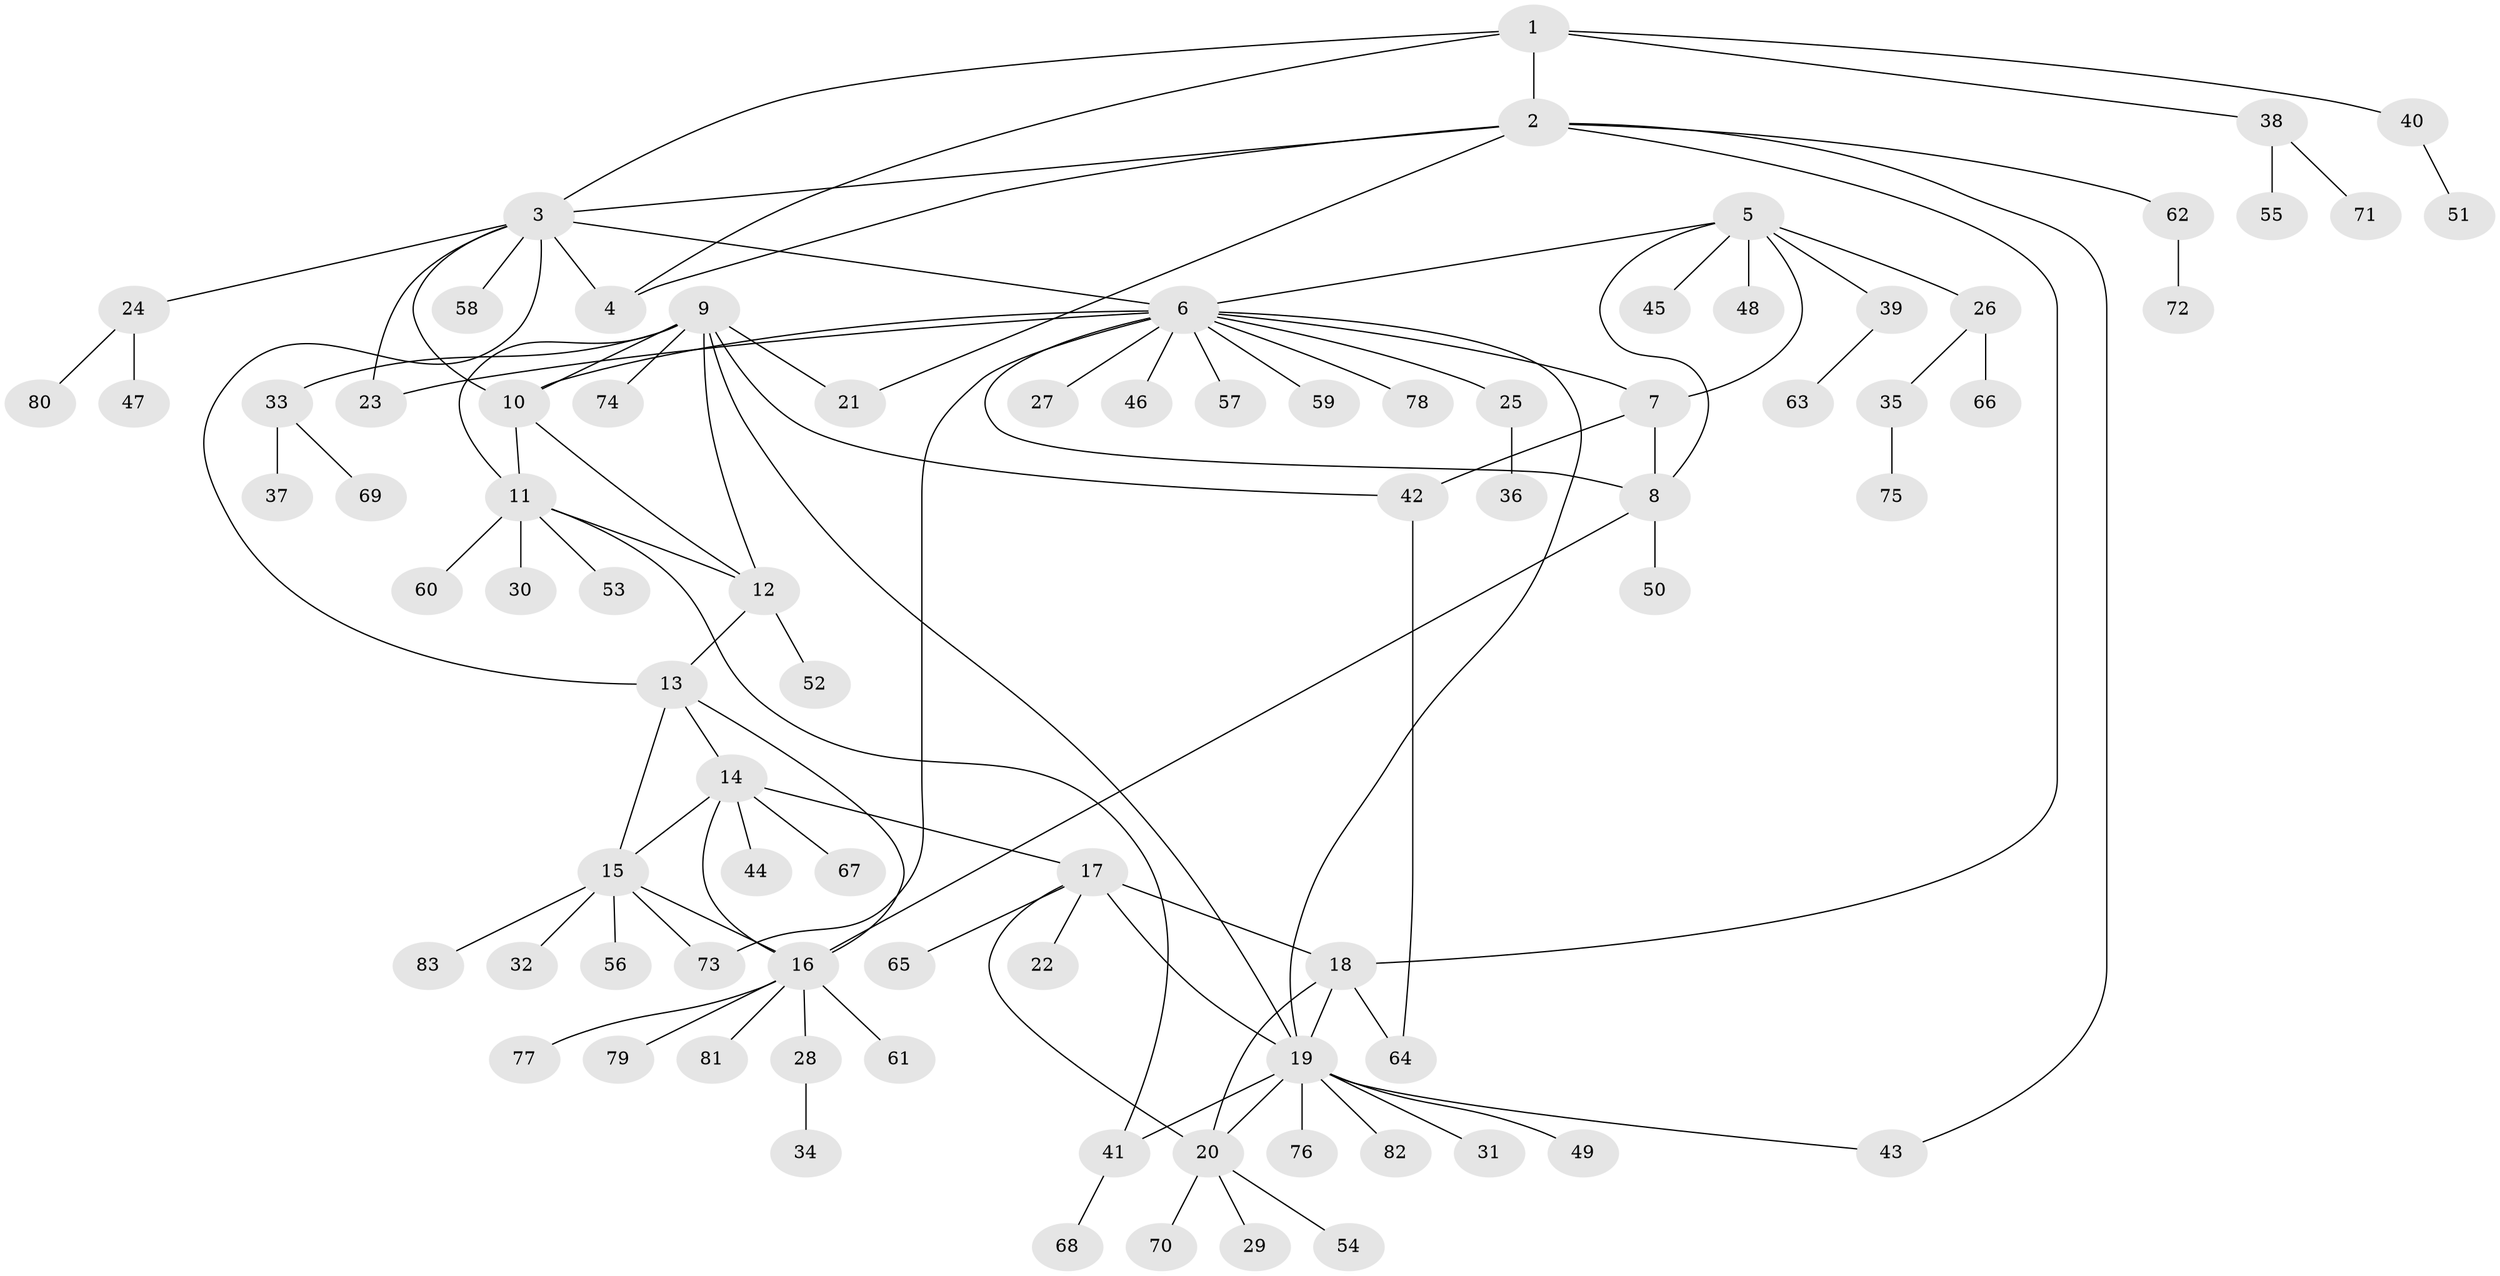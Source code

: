 // Generated by graph-tools (version 1.1) at 2025/26/03/09/25 03:26:37]
// undirected, 83 vertices, 110 edges
graph export_dot {
graph [start="1"]
  node [color=gray90,style=filled];
  1;
  2;
  3;
  4;
  5;
  6;
  7;
  8;
  9;
  10;
  11;
  12;
  13;
  14;
  15;
  16;
  17;
  18;
  19;
  20;
  21;
  22;
  23;
  24;
  25;
  26;
  27;
  28;
  29;
  30;
  31;
  32;
  33;
  34;
  35;
  36;
  37;
  38;
  39;
  40;
  41;
  42;
  43;
  44;
  45;
  46;
  47;
  48;
  49;
  50;
  51;
  52;
  53;
  54;
  55;
  56;
  57;
  58;
  59;
  60;
  61;
  62;
  63;
  64;
  65;
  66;
  67;
  68;
  69;
  70;
  71;
  72;
  73;
  74;
  75;
  76;
  77;
  78;
  79;
  80;
  81;
  82;
  83;
  1 -- 2;
  1 -- 3;
  1 -- 4;
  1 -- 38;
  1 -- 40;
  2 -- 3;
  2 -- 4;
  2 -- 18;
  2 -- 21;
  2 -- 43;
  2 -- 62;
  3 -- 4;
  3 -- 6;
  3 -- 10;
  3 -- 13;
  3 -- 23;
  3 -- 24;
  3 -- 58;
  5 -- 6;
  5 -- 7;
  5 -- 8;
  5 -- 26;
  5 -- 39;
  5 -- 45;
  5 -- 48;
  6 -- 7;
  6 -- 8;
  6 -- 10;
  6 -- 19;
  6 -- 23;
  6 -- 25;
  6 -- 27;
  6 -- 46;
  6 -- 57;
  6 -- 59;
  6 -- 73;
  6 -- 78;
  7 -- 8;
  7 -- 42;
  8 -- 16;
  8 -- 50;
  9 -- 10;
  9 -- 11;
  9 -- 12;
  9 -- 19;
  9 -- 21;
  9 -- 33;
  9 -- 42;
  9 -- 74;
  10 -- 11;
  10 -- 12;
  11 -- 12;
  11 -- 30;
  11 -- 41;
  11 -- 53;
  11 -- 60;
  12 -- 13;
  12 -- 52;
  13 -- 14;
  13 -- 15;
  13 -- 16;
  14 -- 15;
  14 -- 16;
  14 -- 17;
  14 -- 44;
  14 -- 67;
  15 -- 16;
  15 -- 32;
  15 -- 56;
  15 -- 73;
  15 -- 83;
  16 -- 28;
  16 -- 61;
  16 -- 77;
  16 -- 79;
  16 -- 81;
  17 -- 18;
  17 -- 19;
  17 -- 20;
  17 -- 22;
  17 -- 65;
  18 -- 19;
  18 -- 20;
  18 -- 64;
  19 -- 20;
  19 -- 31;
  19 -- 41;
  19 -- 43;
  19 -- 49;
  19 -- 76;
  19 -- 82;
  20 -- 29;
  20 -- 54;
  20 -- 70;
  24 -- 47;
  24 -- 80;
  25 -- 36;
  26 -- 35;
  26 -- 66;
  28 -- 34;
  33 -- 37;
  33 -- 69;
  35 -- 75;
  38 -- 55;
  38 -- 71;
  39 -- 63;
  40 -- 51;
  41 -- 68;
  42 -- 64;
  62 -- 72;
}
